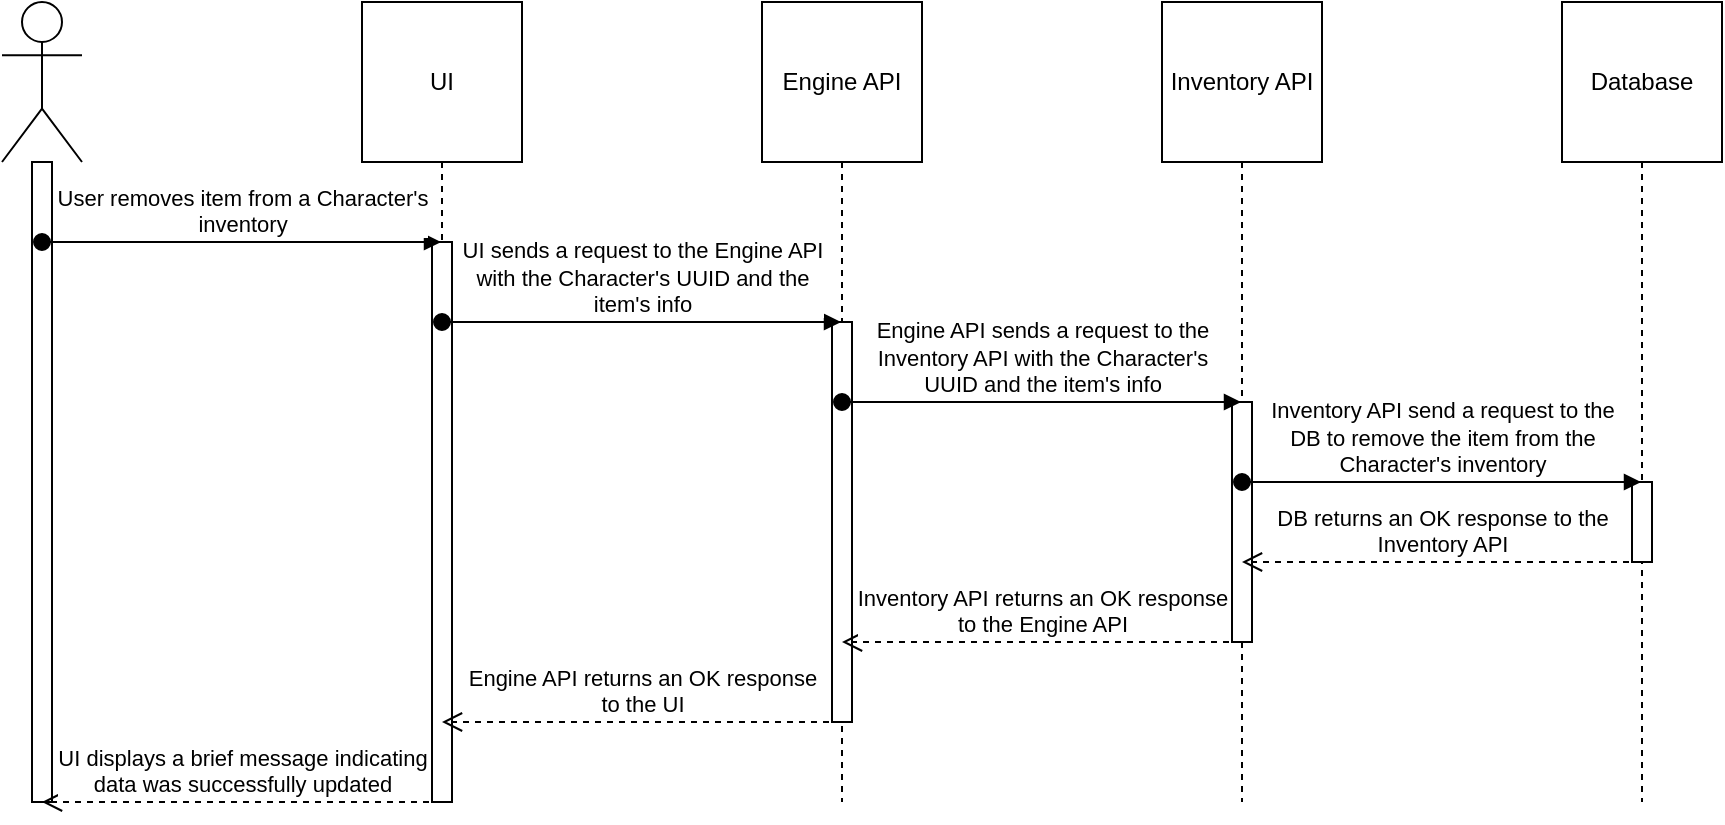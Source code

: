 <mxfile version="22.1.7" type="github">
  <diagram name="Page-1" id="qFEKoxz8PnauZ9uuXVUX">
    <mxGraphModel dx="1461" dy="694" grid="1" gridSize="10" guides="1" tooltips="1" connect="1" arrows="1" fold="1" page="1" pageScale="1" pageWidth="850" pageHeight="1100" math="0" shadow="0">
      <root>
        <mxCell id="0" />
        <mxCell id="1" parent="0" />
        <mxCell id="ETNcb1QT6wqtqon5HosF-1" value="" style="shape=umlLifeline;perimeter=lifelinePerimeter;whiteSpace=wrap;html=1;container=1;dropTarget=0;collapsible=0;recursiveResize=0;outlineConnect=0;portConstraint=eastwest;newEdgeStyle={&quot;curved&quot;:0,&quot;rounded&quot;:0};participant=umlActor;size=80;" vertex="1" parent="1">
          <mxGeometry x="60" y="40" width="40" height="400" as="geometry" />
        </mxCell>
        <mxCell id="ETNcb1QT6wqtqon5HosF-3" value="" style="html=1;points=[[0,0,0,0,5],[0,1,0,0,-5],[1,0,0,0,5],[1,1,0,0,-5]];perimeter=orthogonalPerimeter;outlineConnect=0;targetShapes=umlLifeline;portConstraint=eastwest;newEdgeStyle={&quot;curved&quot;:0,&quot;rounded&quot;:0};" vertex="1" parent="ETNcb1QT6wqtqon5HosF-1">
          <mxGeometry x="15" y="80" width="10" height="320" as="geometry" />
        </mxCell>
        <mxCell id="ETNcb1QT6wqtqon5HosF-2" value="UI" style="shape=umlLifeline;perimeter=lifelinePerimeter;whiteSpace=wrap;html=1;container=1;dropTarget=0;collapsible=0;recursiveResize=0;outlineConnect=0;portConstraint=eastwest;newEdgeStyle={&quot;curved&quot;:0,&quot;rounded&quot;:0};size=80;" vertex="1" parent="1">
          <mxGeometry x="240" y="40" width="80" height="400" as="geometry" />
        </mxCell>
        <mxCell id="ETNcb1QT6wqtqon5HosF-5" value="" style="html=1;points=[[0,0,0,0,5],[0,1,0,0,-5],[1,0,0,0,5],[1,1,0,0,-5]];perimeter=orthogonalPerimeter;outlineConnect=0;targetShapes=umlLifeline;portConstraint=eastwest;newEdgeStyle={&quot;curved&quot;:0,&quot;rounded&quot;:0};" vertex="1" parent="ETNcb1QT6wqtqon5HosF-2">
          <mxGeometry x="35" y="120" width="10" height="280" as="geometry" />
        </mxCell>
        <mxCell id="ETNcb1QT6wqtqon5HosF-4" value="User removes item from a Character&#39;s&lt;br&gt;inventory" style="html=1;verticalAlign=bottom;startArrow=oval;startFill=1;endArrow=block;startSize=8;curved=0;rounded=0;" edge="1" parent="1" source="ETNcb1QT6wqtqon5HosF-1" target="ETNcb1QT6wqtqon5HosF-2">
          <mxGeometry width="60" relative="1" as="geometry">
            <mxPoint x="390" y="290" as="sourcePoint" />
            <mxPoint x="450" y="290" as="targetPoint" />
            <Array as="points">
              <mxPoint x="180" y="160" />
            </Array>
          </mxGeometry>
        </mxCell>
        <mxCell id="ETNcb1QT6wqtqon5HosF-6" value="Engine API" style="shape=umlLifeline;perimeter=lifelinePerimeter;whiteSpace=wrap;html=1;container=1;dropTarget=0;collapsible=0;recursiveResize=0;outlineConnect=0;portConstraint=eastwest;newEdgeStyle={&quot;curved&quot;:0,&quot;rounded&quot;:0};size=80;" vertex="1" parent="1">
          <mxGeometry x="440" y="40" width="80" height="400" as="geometry" />
        </mxCell>
        <mxCell id="ETNcb1QT6wqtqon5HosF-8" value="" style="html=1;points=[[0,0,0,0,5],[0,1,0,0,-5],[1,0,0,0,5],[1,1,0,0,-5]];perimeter=orthogonalPerimeter;outlineConnect=0;targetShapes=umlLifeline;portConstraint=eastwest;newEdgeStyle={&quot;curved&quot;:0,&quot;rounded&quot;:0};" vertex="1" parent="ETNcb1QT6wqtqon5HosF-6">
          <mxGeometry x="35" y="160" width="10" height="200" as="geometry" />
        </mxCell>
        <mxCell id="ETNcb1QT6wqtqon5HosF-7" value="UI sends a request to the Engine API&lt;br&gt;with the Character&#39;s UUID and the&lt;br&gt;item&#39;s info" style="html=1;verticalAlign=bottom;startArrow=oval;startFill=1;endArrow=block;startSize=8;curved=0;rounded=0;" edge="1" parent="1" source="ETNcb1QT6wqtqon5HosF-2" target="ETNcb1QT6wqtqon5HosF-6">
          <mxGeometry width="60" relative="1" as="geometry">
            <mxPoint x="390" y="290" as="sourcePoint" />
            <mxPoint x="450" y="290" as="targetPoint" />
            <Array as="points">
              <mxPoint x="380" y="200" />
            </Array>
          </mxGeometry>
        </mxCell>
        <mxCell id="ETNcb1QT6wqtqon5HosF-9" value="Inventory API" style="shape=umlLifeline;perimeter=lifelinePerimeter;whiteSpace=wrap;html=1;container=1;dropTarget=0;collapsible=0;recursiveResize=0;outlineConnect=0;portConstraint=eastwest;newEdgeStyle={&quot;curved&quot;:0,&quot;rounded&quot;:0};size=80;" vertex="1" parent="1">
          <mxGeometry x="640" y="40" width="80" height="400" as="geometry" />
        </mxCell>
        <mxCell id="ETNcb1QT6wqtqon5HosF-12" value="" style="html=1;points=[[0,0,0,0,5],[0,1,0,0,-5],[1,0,0,0,5],[1,1,0,0,-5]];perimeter=orthogonalPerimeter;outlineConnect=0;targetShapes=umlLifeline;portConstraint=eastwest;newEdgeStyle={&quot;curved&quot;:0,&quot;rounded&quot;:0};" vertex="1" parent="ETNcb1QT6wqtqon5HosF-9">
          <mxGeometry x="35" y="200" width="10" height="120" as="geometry" />
        </mxCell>
        <mxCell id="ETNcb1QT6wqtqon5HosF-10" value="Engine API sends a request to the&lt;br&gt;Inventory API with the Character&#39;s&lt;br&gt;UUID and the item&#39;s info" style="html=1;verticalAlign=bottom;startArrow=oval;startFill=1;endArrow=block;startSize=8;curved=0;rounded=0;" edge="1" parent="1" source="ETNcb1QT6wqtqon5HosF-6" target="ETNcb1QT6wqtqon5HosF-9">
          <mxGeometry width="60" relative="1" as="geometry">
            <mxPoint x="390" y="290" as="sourcePoint" />
            <mxPoint x="450" y="290" as="targetPoint" />
            <Array as="points">
              <mxPoint x="580" y="240" />
            </Array>
          </mxGeometry>
        </mxCell>
        <mxCell id="ETNcb1QT6wqtqon5HosF-11" value="Database" style="shape=umlLifeline;perimeter=lifelinePerimeter;whiteSpace=wrap;html=1;container=1;dropTarget=0;collapsible=0;recursiveResize=0;outlineConnect=0;portConstraint=eastwest;newEdgeStyle={&quot;curved&quot;:0,&quot;rounded&quot;:0};size=80;" vertex="1" parent="1">
          <mxGeometry x="840" y="40" width="80" height="400" as="geometry" />
        </mxCell>
        <mxCell id="ETNcb1QT6wqtqon5HosF-14" value="" style="html=1;points=[[0,0,0,0,5],[0,1,0,0,-5],[1,0,0,0,5],[1,1,0,0,-5]];perimeter=orthogonalPerimeter;outlineConnect=0;targetShapes=umlLifeline;portConstraint=eastwest;newEdgeStyle={&quot;curved&quot;:0,&quot;rounded&quot;:0};" vertex="1" parent="ETNcb1QT6wqtqon5HosF-11">
          <mxGeometry x="35" y="240" width="10" height="40" as="geometry" />
        </mxCell>
        <mxCell id="ETNcb1QT6wqtqon5HosF-13" value="Inventory API send a request to the&lt;br&gt;DB to remove the item from the&lt;br&gt;Character&#39;s inventory" style="html=1;verticalAlign=bottom;startArrow=oval;startFill=1;endArrow=block;startSize=8;curved=0;rounded=0;" edge="1" parent="1" source="ETNcb1QT6wqtqon5HosF-9" target="ETNcb1QT6wqtqon5HosF-11">
          <mxGeometry width="60" relative="1" as="geometry">
            <mxPoint x="390" y="290" as="sourcePoint" />
            <mxPoint x="450" y="290" as="targetPoint" />
            <Array as="points">
              <mxPoint x="780" y="280" />
            </Array>
          </mxGeometry>
        </mxCell>
        <mxCell id="ETNcb1QT6wqtqon5HosF-15" value="DB returns an OK response to the&lt;br&gt;Inventory API" style="html=1;verticalAlign=bottom;endArrow=open;dashed=1;endSize=8;curved=0;rounded=0;" edge="1" parent="1" source="ETNcb1QT6wqtqon5HosF-11" target="ETNcb1QT6wqtqon5HosF-9">
          <mxGeometry relative="1" as="geometry">
            <mxPoint x="880" y="320" as="sourcePoint" />
            <mxPoint x="800" y="320" as="targetPoint" />
            <Array as="points">
              <mxPoint x="790" y="320" />
            </Array>
          </mxGeometry>
        </mxCell>
        <mxCell id="ETNcb1QT6wqtqon5HosF-16" value="Inventory API returns an OK response&lt;br&gt;to the Engine API" style="html=1;verticalAlign=bottom;endArrow=open;dashed=1;endSize=8;curved=0;rounded=0;" edge="1" parent="1" source="ETNcb1QT6wqtqon5HosF-9" target="ETNcb1QT6wqtqon5HosF-6">
          <mxGeometry relative="1" as="geometry">
            <mxPoint x="460" y="290" as="sourcePoint" />
            <mxPoint x="380" y="290" as="targetPoint" />
            <Array as="points">
              <mxPoint x="590" y="360" />
            </Array>
          </mxGeometry>
        </mxCell>
        <mxCell id="ETNcb1QT6wqtqon5HosF-17" value="Engine API returns an OK response&lt;br&gt;to the UI" style="html=1;verticalAlign=bottom;endArrow=open;dashed=1;endSize=8;curved=0;rounded=0;" edge="1" parent="1" source="ETNcb1QT6wqtqon5HosF-6" target="ETNcb1QT6wqtqon5HosF-2">
          <mxGeometry relative="1" as="geometry">
            <mxPoint x="460" y="290" as="sourcePoint" />
            <mxPoint x="380" y="290" as="targetPoint" />
            <Array as="points">
              <mxPoint x="390" y="400" />
            </Array>
          </mxGeometry>
        </mxCell>
        <mxCell id="ETNcb1QT6wqtqon5HosF-18" value="UI displays a brief message indicating&lt;br&gt;data was successfully updated" style="html=1;verticalAlign=bottom;endArrow=open;dashed=1;endSize=8;curved=0;rounded=0;" edge="1" parent="1" source="ETNcb1QT6wqtqon5HosF-2" target="ETNcb1QT6wqtqon5HosF-1">
          <mxGeometry relative="1" as="geometry">
            <mxPoint x="460" y="290" as="sourcePoint" />
            <mxPoint x="380" y="290" as="targetPoint" />
            <Array as="points">
              <mxPoint x="190" y="440" />
            </Array>
            <mxPoint as="offset" />
          </mxGeometry>
        </mxCell>
      </root>
    </mxGraphModel>
  </diagram>
</mxfile>
